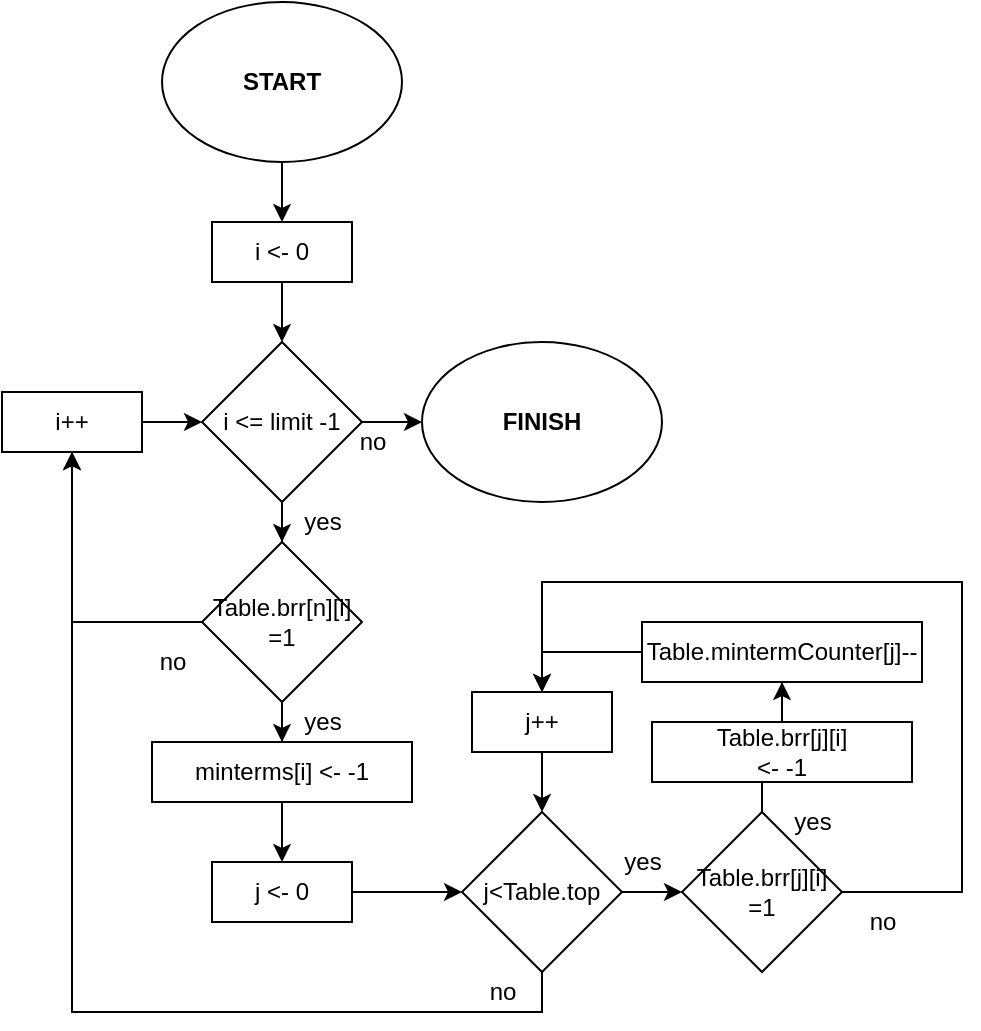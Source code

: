 <mxfile version="14.1.5" type="device"><diagram id="s1SYw11DXwhqvBNYwaOO" name="Page-1"><mxGraphModel dx="1088" dy="728" grid="1" gridSize="10" guides="1" tooltips="1" connect="1" arrows="1" fold="1" page="1" pageScale="1" pageWidth="827" pageHeight="1169" math="0" shadow="0"><root><mxCell id="0"/><mxCell id="1" parent="0"/><mxCell id="OgfpK9Glqy-l5VTKjhyP-32" value="" style="edgeStyle=orthogonalEdgeStyle;rounded=0;orthogonalLoop=1;jettySize=auto;html=1;" parent="1" source="OgfpK9Glqy-l5VTKjhyP-2" target="OgfpK9Glqy-l5VTKjhyP-31" edge="1"><mxGeometry relative="1" as="geometry"/></mxCell><mxCell id="OgfpK9Glqy-l5VTKjhyP-2" value="START" style="ellipse;whiteSpace=wrap;html=1;fontStyle=1" parent="1" vertex="1"><mxGeometry x="300" y="240" width="120" height="80" as="geometry"/></mxCell><mxCell id="OgfpK9Glqy-l5VTKjhyP-3" value="FINISH" style="ellipse;whiteSpace=wrap;html=1;fontStyle=1" parent="1" vertex="1"><mxGeometry x="430" y="410" width="120" height="80" as="geometry"/></mxCell><mxCell id="OgfpK9Glqy-l5VTKjhyP-34" value="" style="edgeStyle=orthogonalEdgeStyle;rounded=0;orthogonalLoop=1;jettySize=auto;html=1;" parent="1" source="OgfpK9Glqy-l5VTKjhyP-31" target="OgfpK9Glqy-l5VTKjhyP-33" edge="1"><mxGeometry relative="1" as="geometry"/></mxCell><mxCell id="OgfpK9Glqy-l5VTKjhyP-31" value="i &amp;lt;- 0" style="whiteSpace=wrap;html=1;fontStyle=0;" parent="1" vertex="1"><mxGeometry x="325" y="350" width="70" height="30" as="geometry"/></mxCell><mxCell id="OgfpK9Glqy-l5VTKjhyP-36" value="" style="edgeStyle=orthogonalEdgeStyle;rounded=0;orthogonalLoop=1;jettySize=auto;html=1;" parent="1" source="OgfpK9Glqy-l5VTKjhyP-33" target="OgfpK9Glqy-l5VTKjhyP-35" edge="1"><mxGeometry relative="1" as="geometry"/></mxCell><mxCell id="OgfpK9Glqy-l5VTKjhyP-60" value="" style="edgeStyle=orthogonalEdgeStyle;rounded=0;orthogonalLoop=1;jettySize=auto;html=1;" parent="1" source="OgfpK9Glqy-l5VTKjhyP-33" target="OgfpK9Glqy-l5VTKjhyP-3" edge="1"><mxGeometry relative="1" as="geometry"/></mxCell><mxCell id="OgfpK9Glqy-l5VTKjhyP-33" value="i &amp;lt;= limit -1" style="rhombus;whiteSpace=wrap;html=1;fontStyle=0;" parent="1" vertex="1"><mxGeometry x="320" y="410" width="80" height="80" as="geometry"/></mxCell><mxCell id="OgfpK9Glqy-l5VTKjhyP-38" value="" style="edgeStyle=orthogonalEdgeStyle;rounded=0;orthogonalLoop=1;jettySize=auto;html=1;" parent="1" source="OgfpK9Glqy-l5VTKjhyP-35" target="OgfpK9Glqy-l5VTKjhyP-37" edge="1"><mxGeometry relative="1" as="geometry"/></mxCell><mxCell id="OgfpK9Glqy-l5VTKjhyP-58" style="edgeStyle=orthogonalEdgeStyle;rounded=0;orthogonalLoop=1;jettySize=auto;html=1;exitX=0;exitY=0.5;exitDx=0;exitDy=0;entryX=0.5;entryY=1;entryDx=0;entryDy=0;" parent="1" source="OgfpK9Glqy-l5VTKjhyP-35" target="OgfpK9Glqy-l5VTKjhyP-55" edge="1"><mxGeometry relative="1" as="geometry"/></mxCell><mxCell id="OgfpK9Glqy-l5VTKjhyP-35" value="Table.brr[n][i]&lt;br&gt;=1" style="rhombus;whiteSpace=wrap;html=1;fontStyle=0;" parent="1" vertex="1"><mxGeometry x="320" y="510" width="80" height="80" as="geometry"/></mxCell><mxCell id="OgfpK9Glqy-l5VTKjhyP-40" value="" style="edgeStyle=orthogonalEdgeStyle;rounded=0;orthogonalLoop=1;jettySize=auto;html=1;" parent="1" source="OgfpK9Glqy-l5VTKjhyP-37" target="OgfpK9Glqy-l5VTKjhyP-39" edge="1"><mxGeometry relative="1" as="geometry"/></mxCell><mxCell id="OgfpK9Glqy-l5VTKjhyP-37" value="minterms[i] &amp;lt;- -1" style="whiteSpace=wrap;html=1;fontStyle=0;" parent="1" vertex="1"><mxGeometry x="295" y="610" width="130" height="30" as="geometry"/></mxCell><mxCell id="OgfpK9Glqy-l5VTKjhyP-42" value="" style="edgeStyle=orthogonalEdgeStyle;rounded=0;orthogonalLoop=1;jettySize=auto;html=1;" parent="1" source="OgfpK9Glqy-l5VTKjhyP-39" target="OgfpK9Glqy-l5VTKjhyP-41" edge="1"><mxGeometry relative="1" as="geometry"/></mxCell><mxCell id="OgfpK9Glqy-l5VTKjhyP-39" value="j &amp;lt;- 0" style="whiteSpace=wrap;html=1;fontStyle=0;" parent="1" vertex="1"><mxGeometry x="325" y="670" width="70" height="30" as="geometry"/></mxCell><mxCell id="OgfpK9Glqy-l5VTKjhyP-44" value="" style="edgeStyle=orthogonalEdgeStyle;rounded=0;orthogonalLoop=1;jettySize=auto;html=1;" parent="1" source="OgfpK9Glqy-l5VTKjhyP-41" target="OgfpK9Glqy-l5VTKjhyP-43" edge="1"><mxGeometry relative="1" as="geometry"/></mxCell><mxCell id="OgfpK9Glqy-l5VTKjhyP-73" style="edgeStyle=orthogonalEdgeStyle;rounded=0;orthogonalLoop=1;jettySize=auto;html=1;exitX=0.5;exitY=1;exitDx=0;exitDy=0;entryX=0.5;entryY=1;entryDx=0;entryDy=0;" parent="1" source="OgfpK9Glqy-l5VTKjhyP-41" target="OgfpK9Glqy-l5VTKjhyP-55" edge="1"><mxGeometry relative="1" as="geometry"/></mxCell><mxCell id="OgfpK9Glqy-l5VTKjhyP-41" value="j&amp;lt;Table.top" style="rhombus;whiteSpace=wrap;html=1;fontStyle=0;" parent="1" vertex="1"><mxGeometry x="450" y="645" width="80" height="80" as="geometry"/></mxCell><mxCell id="OgfpK9Glqy-l5VTKjhyP-70" style="edgeStyle=orthogonalEdgeStyle;rounded=0;orthogonalLoop=1;jettySize=auto;html=1;exitX=0.5;exitY=0;exitDx=0;exitDy=0;" parent="1" source="OgfpK9Glqy-l5VTKjhyP-43" target="OgfpK9Glqy-l5VTKjhyP-45" edge="1"><mxGeometry relative="1" as="geometry"/></mxCell><mxCell id="OgfpK9Glqy-l5VTKjhyP-72" style="edgeStyle=orthogonalEdgeStyle;rounded=0;orthogonalLoop=1;jettySize=auto;html=1;exitX=1;exitY=0.5;exitDx=0;exitDy=0;entryX=0.5;entryY=0;entryDx=0;entryDy=0;" parent="1" source="OgfpK9Glqy-l5VTKjhyP-43" target="OgfpK9Glqy-l5VTKjhyP-50" edge="1"><mxGeometry relative="1" as="geometry"><Array as="points"><mxPoint x="700" y="685"/><mxPoint x="700" y="530"/><mxPoint x="490" y="530"/></Array></mxGeometry></mxCell><mxCell id="OgfpK9Glqy-l5VTKjhyP-43" value="Table.brr[j][i] =1" style="rhombus;whiteSpace=wrap;html=1;fontStyle=0;" parent="1" vertex="1"><mxGeometry x="560" y="645" width="80" height="80" as="geometry"/></mxCell><mxCell id="OgfpK9Glqy-l5VTKjhyP-71" value="" style="edgeStyle=orthogonalEdgeStyle;rounded=0;orthogonalLoop=1;jettySize=auto;html=1;" parent="1" source="OgfpK9Glqy-l5VTKjhyP-45" target="OgfpK9Glqy-l5VTKjhyP-46" edge="1"><mxGeometry relative="1" as="geometry"/></mxCell><mxCell id="OgfpK9Glqy-l5VTKjhyP-45" value="Table.brr[j][i]&lt;br&gt;&amp;lt;- -1" style="whiteSpace=wrap;html=1;fontStyle=0;" parent="1" vertex="1"><mxGeometry x="545" y="600" width="130" height="30" as="geometry"/></mxCell><mxCell id="OgfpK9Glqy-l5VTKjhyP-51" value="" style="edgeStyle=orthogonalEdgeStyle;rounded=0;orthogonalLoop=1;jettySize=auto;html=1;" parent="1" source="OgfpK9Glqy-l5VTKjhyP-46" target="OgfpK9Glqy-l5VTKjhyP-50" edge="1"><mxGeometry relative="1" as="geometry"/></mxCell><mxCell id="OgfpK9Glqy-l5VTKjhyP-46" value="Table.mintermCounter[j]--" style="whiteSpace=wrap;html=1;fontStyle=0;" parent="1" vertex="1"><mxGeometry x="540" y="550" width="140" height="30" as="geometry"/></mxCell><mxCell id="OgfpK9Glqy-l5VTKjhyP-52" value="" style="edgeStyle=orthogonalEdgeStyle;rounded=0;orthogonalLoop=1;jettySize=auto;html=1;" parent="1" source="OgfpK9Glqy-l5VTKjhyP-50" target="OgfpK9Glqy-l5VTKjhyP-41" edge="1"><mxGeometry relative="1" as="geometry"/></mxCell><mxCell id="OgfpK9Glqy-l5VTKjhyP-50" value="j++" style="whiteSpace=wrap;html=1;fontStyle=0;" parent="1" vertex="1"><mxGeometry x="455" y="585" width="70" height="30" as="geometry"/></mxCell><mxCell id="OgfpK9Glqy-l5VTKjhyP-57" value="" style="edgeStyle=orthogonalEdgeStyle;rounded=0;orthogonalLoop=1;jettySize=auto;html=1;" parent="1" source="OgfpK9Glqy-l5VTKjhyP-55" target="OgfpK9Glqy-l5VTKjhyP-33" edge="1"><mxGeometry relative="1" as="geometry"/></mxCell><mxCell id="OgfpK9Glqy-l5VTKjhyP-55" value="i++" style="whiteSpace=wrap;html=1;fontStyle=0;" parent="1" vertex="1"><mxGeometry x="220" y="435" width="70" height="30" as="geometry"/></mxCell><mxCell id="OgfpK9Glqy-l5VTKjhyP-61" value="yes" style="text;html=1;align=center;verticalAlign=middle;resizable=0;points=[];autosize=1;" parent="1" vertex="1"><mxGeometry x="365" y="490" width="30" height="20" as="geometry"/></mxCell><mxCell id="OgfpK9Glqy-l5VTKjhyP-62" value="yes" style="text;html=1;align=center;verticalAlign=middle;resizable=0;points=[];autosize=1;" parent="1" vertex="1"><mxGeometry x="365" y="590" width="30" height="20" as="geometry"/></mxCell><mxCell id="OgfpK9Glqy-l5VTKjhyP-63" value="no" style="text;html=1;align=center;verticalAlign=middle;resizable=0;points=[];autosize=1;" parent="1" vertex="1"><mxGeometry x="390" y="450" width="30" height="20" as="geometry"/></mxCell><mxCell id="OgfpK9Glqy-l5VTKjhyP-64" value="no" style="text;html=1;align=center;verticalAlign=middle;resizable=0;points=[];autosize=1;" parent="1" vertex="1"><mxGeometry x="290" y="560" width="30" height="20" as="geometry"/></mxCell><mxCell id="OgfpK9Glqy-l5VTKjhyP-65" value="yes" style="text;html=1;align=center;verticalAlign=middle;resizable=0;points=[];autosize=1;" parent="1" vertex="1"><mxGeometry x="525" y="660" width="30" height="20" as="geometry"/></mxCell><mxCell id="OgfpK9Glqy-l5VTKjhyP-66" value="no" style="text;html=1;align=center;verticalAlign=middle;resizable=0;points=[];autosize=1;" parent="1" vertex="1"><mxGeometry x="455" y="725" width="30" height="20" as="geometry"/></mxCell><mxCell id="OgfpK9Glqy-l5VTKjhyP-68" value="yes" style="text;html=1;align=center;verticalAlign=middle;resizable=0;points=[];autosize=1;" parent="1" vertex="1"><mxGeometry x="610" y="640" width="30" height="20" as="geometry"/></mxCell><mxCell id="OgfpK9Glqy-l5VTKjhyP-69" value="no" style="text;html=1;align=center;verticalAlign=middle;resizable=0;points=[];autosize=1;" parent="1" vertex="1"><mxGeometry x="645" y="690" width="30" height="20" as="geometry"/></mxCell></root></mxGraphModel></diagram></mxfile>